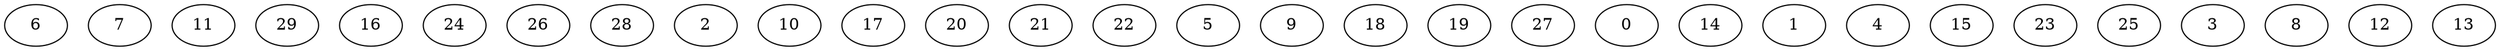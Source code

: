 digraph "Independent_Nodes_30_WeightType_Random#6" {
	graph ["Duplicate states"=0,
		GraphType=Independent,
		"Max states in OPEN"=0,
		Modes="120000ms; topo-ordered tasks, ; Pruning: task equivalence, fixed order ready list, ; F-value: ; Optimisation: best schedule length (\
SL) optimisation on equal, ",
		NumberOfTasks=30,
		"Pruned using list schedule length"=23395,
		"States removed from OPEN"=0,
		TargetSystem="Homogeneous-2",
		"Time to schedule (ms)"=283,
		"Total idle time"=0,
		"Total schedule length"=92,
		"Total sequential time"=183,
		"Total states created"=75039
	];
	6	["Finish time"=10,
		Processor=0,
		"Start time"=0,
		Weight=10];
	7	["Finish time"=10,
		Processor=1,
		"Start time"=0,
		Weight=10];
	11	["Finish time"=20,
		Processor=0,
		"Start time"=10,
		Weight=10];
	29	["Finish time"=20,
		Processor=1,
		"Start time"=10,
		Weight=10];
	16	["Finish time"=29,
		Processor=0,
		"Start time"=20,
		Weight=9];
	24	["Finish time"=29,
		Processor=1,
		"Start time"=20,
		Weight=9];
	26	["Finish time"=38,
		Processor=0,
		"Start time"=29,
		Weight=9];
	28	["Finish time"=38,
		Processor=1,
		"Start time"=29,
		Weight=9];
	2	["Finish time"=46,
		Processor=0,
		"Start time"=38,
		Weight=8];
	10	["Finish time"=46,
		Processor=1,
		"Start time"=38,
		Weight=8];
	17	["Finish time"=54,
		Processor=0,
		"Start time"=46,
		Weight=8];
	20	["Finish time"=54,
		Processor=1,
		"Start time"=46,
		Weight=8];
	21	["Finish time"=62,
		Processor=0,
		"Start time"=54,
		Weight=8];
	22	["Finish time"=62,
		Processor=1,
		"Start time"=54,
		Weight=8];
	5	["Finish time"=69,
		Processor=0,
		"Start time"=62,
		Weight=7];
	9	["Finish time"=68,
		Processor=1,
		"Start time"=62,
		Weight=6];
	18	["Finish time"=73,
		Processor=1,
		"Start time"=68,
		Weight=5];
	19	["Finish time"=74,
		Processor=0,
		"Start time"=69,
		Weight=5];
	27	["Finish time"=78,
		Processor=1,
		"Start time"=73,
		Weight=5];
	0	["Finish time"=78,
		Processor=0,
		"Start time"=74,
		Weight=4];
	14	["Finish time"=82,
		Processor=0,
		"Start time"=78,
		Weight=4];
	1	["Finish time"=81,
		Processor=1,
		"Start time"=78,
		Weight=3];
	4	["Finish time"=84,
		Processor=1,
		"Start time"=81,
		Weight=3];
	15	["Finish time"=85,
		Processor=0,
		"Start time"=82,
		Weight=3];
	23	["Finish time"=87,
		Processor=1,
		"Start time"=84,
		Weight=3];
	25	["Finish time"=88,
		Processor=0,
		"Start time"=85,
		Weight=3];
	3	["Finish time"=89,
		Processor=1,
		"Start time"=87,
		Weight=2];
	8	["Finish time"=90,
		Processor=0,
		"Start time"=88,
		Weight=2];
	12	["Finish time"=91,
		Processor=1,
		"Start time"=89,
		Weight=2];
	13	["Finish time"=92,
		Processor=0,
		"Start time"=90,
		Weight=2];
}
